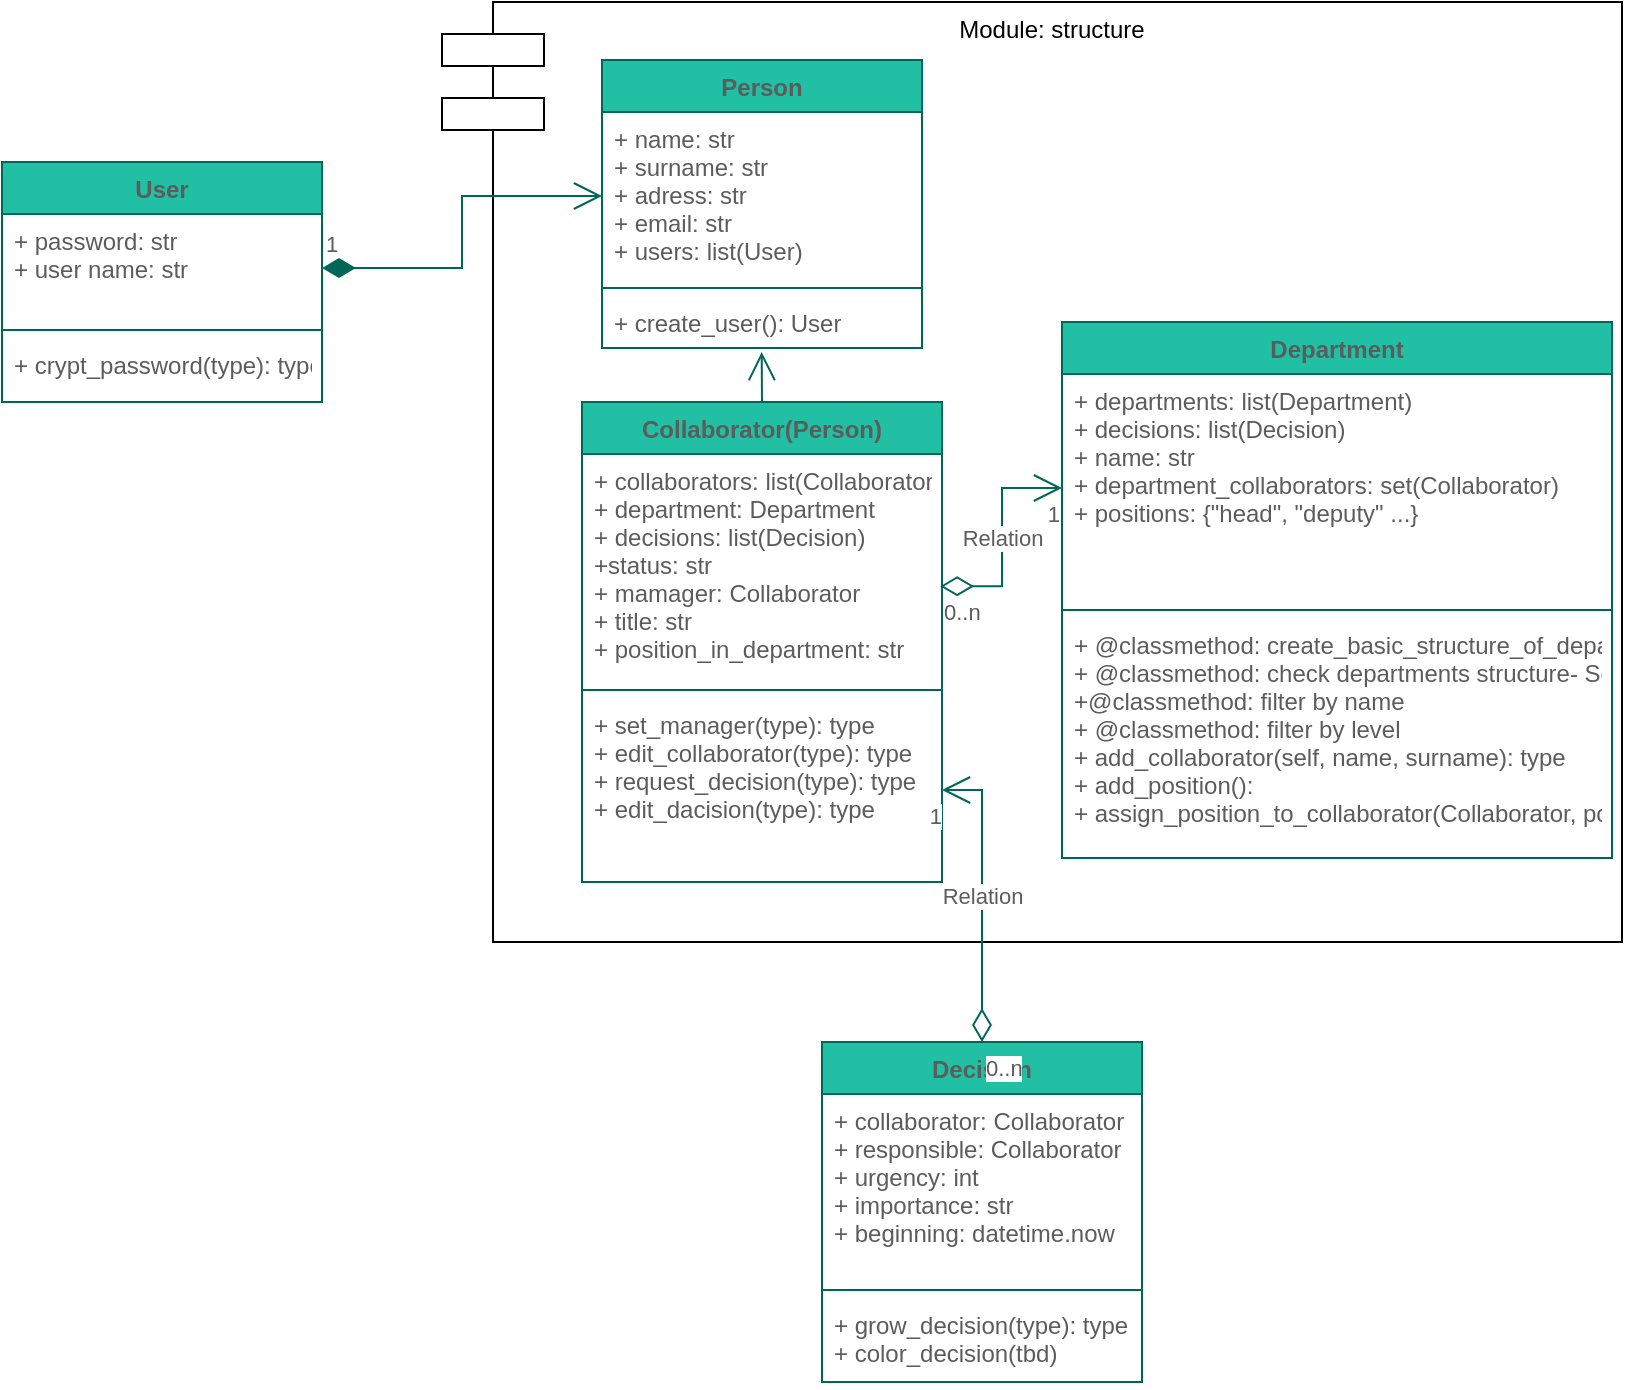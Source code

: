 <mxfile version="15.8.6" type="github">
  <diagram name="Page-1" id="c4acf3e9-155e-7222-9cf6-157b1a14988f">
    <mxGraphModel dx="782" dy="436" grid="1" gridSize="10" guides="1" tooltips="1" connect="1" arrows="1" fold="1" page="1" pageScale="1" pageWidth="850" pageHeight="1100" math="0" shadow="0">
      <root>
        <mxCell id="0" />
        <mxCell id="1" parent="0" />
        <mxCell id="AVpuDJnW2xRjr6oXpXxj-5" value="Module: structure" style="shape=module;align=left;spacingLeft=20;align=center;verticalAlign=top;jettyWidth=51;jettyHeight=16;" parent="1" vertex="1">
          <mxGeometry x="250" y="40" width="590" height="470" as="geometry" />
        </mxCell>
        <mxCell id="4dG-tuDiHKRdlWogkMYx-1" value="Collaborator(Person)" style="swimlane;fontStyle=1;align=center;verticalAlign=top;childLayout=stackLayout;horizontal=1;startSize=26;horizontalStack=0;resizeParent=1;resizeParentMax=0;resizeLast=0;collapsible=1;marginBottom=0;fillColor=#21C0A5;strokeColor=#006658;fontColor=#5C5C5C;" parent="1" vertex="1">
          <mxGeometry x="320" y="240" width="180" height="240" as="geometry" />
        </mxCell>
        <mxCell id="4dG-tuDiHKRdlWogkMYx-2" value="+ collaborators: list(Collaborator)&#xa;+ department: Department&#xa;+ decisions: list(Decision)&#xa;+status: str&#xa;+ mamager: Collaborator&#xa;+ title: str&#xa;+ position_in_department: str&#xa;&#xa;&#xa;" style="text;strokeColor=none;fillColor=none;align=left;verticalAlign=top;spacingLeft=4;spacingRight=4;overflow=hidden;rotatable=0;points=[[0,0.5],[1,0.5]];portConstraint=eastwest;fontColor=#5C5C5C;" parent="4dG-tuDiHKRdlWogkMYx-1" vertex="1">
          <mxGeometry y="26" width="180" height="114" as="geometry" />
        </mxCell>
        <mxCell id="4dG-tuDiHKRdlWogkMYx-3" value="" style="line;strokeWidth=1;fillColor=none;align=left;verticalAlign=middle;spacingTop=-1;spacingLeft=3;spacingRight=3;rotatable=0;labelPosition=right;points=[];portConstraint=eastwest;strokeColor=#006658;fontColor=#5C5C5C;" parent="4dG-tuDiHKRdlWogkMYx-1" vertex="1">
          <mxGeometry y="140" width="180" height="8" as="geometry" />
        </mxCell>
        <mxCell id="4dG-tuDiHKRdlWogkMYx-4" value="+ set_manager(type): type&#xa;+ edit_collaborator(type): type&#xa;+ request_decision(type): type&#xa;+ edit_dacision(type): type" style="text;strokeColor=none;fillColor=none;align=left;verticalAlign=top;spacingLeft=4;spacingRight=4;overflow=hidden;rotatable=0;points=[[0,0.5],[1,0.5]];portConstraint=eastwest;fontColor=#5C5C5C;" parent="4dG-tuDiHKRdlWogkMYx-1" vertex="1">
          <mxGeometry y="148" width="180" height="92" as="geometry" />
        </mxCell>
        <mxCell id="4dG-tuDiHKRdlWogkMYx-6" value="Department" style="swimlane;fontStyle=1;align=center;verticalAlign=top;childLayout=stackLayout;horizontal=1;startSize=26;horizontalStack=0;resizeParent=1;resizeParentMax=0;resizeLast=0;collapsible=1;marginBottom=0;fillColor=#21C0A5;strokeColor=#006658;fontColor=#5C5C5C;" parent="1" vertex="1">
          <mxGeometry x="560" y="200" width="275" height="268" as="geometry" />
        </mxCell>
        <mxCell id="4dG-tuDiHKRdlWogkMYx-7" value="+ departments: list(Department)&#xa;+ decisions: list(Decision)&#xa;+ name: str&#xa;+ department_collaborators: set(Collaborator)&#xa;+ positions: {&quot;head&quot;, &quot;deputy&quot; ...}&#xa;&#xa;&#xa;" style="text;strokeColor=none;fillColor=none;align=left;verticalAlign=top;spacingLeft=4;spacingRight=4;overflow=hidden;rotatable=0;points=[[0,0.5],[1,0.5]];portConstraint=eastwest;fontColor=#5C5C5C;" parent="4dG-tuDiHKRdlWogkMYx-6" vertex="1">
          <mxGeometry y="26" width="275" height="114" as="geometry" />
        </mxCell>
        <mxCell id="4dG-tuDiHKRdlWogkMYx-8" value="" style="line;strokeWidth=1;fillColor=none;align=left;verticalAlign=middle;spacingTop=-1;spacingLeft=3;spacingRight=3;rotatable=0;labelPosition=right;points=[];portConstraint=eastwest;strokeColor=#006658;fontColor=#5C5C5C;" parent="4dG-tuDiHKRdlWogkMYx-6" vertex="1">
          <mxGeometry y="140" width="275" height="8" as="geometry" />
        </mxCell>
        <mxCell id="4dG-tuDiHKRdlWogkMYx-9" value="+ @classmethod: create_basic_structure_of_departments&#xa;+ @classmethod: check departments structure- Sets levels from top&#xa;+@classmethod: filter by name&#xa;+ @classmethod: filter by level&#xa;+ add_collaborator(self, name, surname): type&#xa;+ add_position():&#xa;+ assign_position_to_collaborator(Collaborator, position)" style="text;strokeColor=none;fillColor=none;align=left;verticalAlign=top;spacingLeft=4;spacingRight=4;overflow=hidden;rotatable=0;points=[[0,0.5],[1,0.5]];portConstraint=eastwest;fontColor=#5C5C5C;" parent="4dG-tuDiHKRdlWogkMYx-6" vertex="1">
          <mxGeometry y="148" width="275" height="120" as="geometry" />
        </mxCell>
        <mxCell id="4dG-tuDiHKRdlWogkMYx-12" value="Person" style="swimlane;fontStyle=1;align=center;verticalAlign=top;childLayout=stackLayout;horizontal=1;startSize=26;horizontalStack=0;resizeParent=1;resizeParentMax=0;resizeLast=0;collapsible=1;marginBottom=0;fillColor=#21C0A5;strokeColor=#006658;fontColor=#5C5C5C;" parent="1" vertex="1">
          <mxGeometry x="330" y="69" width="160" height="144" as="geometry" />
        </mxCell>
        <mxCell id="4dG-tuDiHKRdlWogkMYx-13" value="+ name: str&#xa;+ surname: str&#xa;+ adress: str&#xa;+ email: str&#xa;+ users: list(User)&#xa;" style="text;strokeColor=none;fillColor=none;align=left;verticalAlign=top;spacingLeft=4;spacingRight=4;overflow=hidden;rotatable=0;points=[[0,0.5],[1,0.5]];portConstraint=eastwest;fontColor=#5C5C5C;" parent="4dG-tuDiHKRdlWogkMYx-12" vertex="1">
          <mxGeometry y="26" width="160" height="84" as="geometry" />
        </mxCell>
        <mxCell id="4dG-tuDiHKRdlWogkMYx-14" value="" style="line;strokeWidth=1;fillColor=none;align=left;verticalAlign=middle;spacingTop=-1;spacingLeft=3;spacingRight=3;rotatable=0;labelPosition=right;points=[];portConstraint=eastwest;strokeColor=#006658;fontColor=#5C5C5C;" parent="4dG-tuDiHKRdlWogkMYx-12" vertex="1">
          <mxGeometry y="110" width="160" height="8" as="geometry" />
        </mxCell>
        <mxCell id="4dG-tuDiHKRdlWogkMYx-15" value="+ create_user(): User" style="text;strokeColor=none;fillColor=none;align=left;verticalAlign=top;spacingLeft=4;spacingRight=4;overflow=hidden;rotatable=0;points=[[0,0.5],[1,0.5]];portConstraint=eastwest;fontColor=#5C5C5C;" parent="4dG-tuDiHKRdlWogkMYx-12" vertex="1">
          <mxGeometry y="118" width="160" height="26" as="geometry" />
        </mxCell>
        <mxCell id="4dG-tuDiHKRdlWogkMYx-16" value="" style="endArrow=open;endFill=1;endSize=12;html=1;rounded=0;entryX=0.499;entryY=1.078;entryDx=0;entryDy=0;entryPerimeter=0;exitX=0.5;exitY=0;exitDx=0;exitDy=0;strokeColor=#006658;fontColor=#5C5C5C;" parent="1" source="4dG-tuDiHKRdlWogkMYx-1" target="4dG-tuDiHKRdlWogkMYx-15" edge="1">
          <mxGeometry width="160" relative="1" as="geometry">
            <mxPoint x="310" y="230" as="sourcePoint" />
            <mxPoint x="470" y="270" as="targetPoint" />
          </mxGeometry>
        </mxCell>
        <mxCell id="4dG-tuDiHKRdlWogkMYx-17" value="Decision" style="swimlane;fontStyle=1;align=center;verticalAlign=top;childLayout=stackLayout;horizontal=1;startSize=26;horizontalStack=0;resizeParent=1;resizeParentMax=0;resizeLast=0;collapsible=1;marginBottom=0;fillColor=#21C0A5;strokeColor=#006658;fontColor=#5C5C5C;" parent="1" vertex="1">
          <mxGeometry x="440" y="560" width="160" height="170" as="geometry" />
        </mxCell>
        <mxCell id="4dG-tuDiHKRdlWogkMYx-18" value="+ collaborator: Collaborator&#xa;+ responsible: Collaborator&#xa;+ urgency: int&#xa;+ importance: str&#xa;+ beginning: datetime.now" style="text;strokeColor=none;fillColor=none;align=left;verticalAlign=top;spacingLeft=4;spacingRight=4;overflow=hidden;rotatable=0;points=[[0,0.5],[1,0.5]];portConstraint=eastwest;fontColor=#5C5C5C;" parent="4dG-tuDiHKRdlWogkMYx-17" vertex="1">
          <mxGeometry y="26" width="160" height="94" as="geometry" />
        </mxCell>
        <mxCell id="4dG-tuDiHKRdlWogkMYx-19" value="" style="line;strokeWidth=1;fillColor=none;align=left;verticalAlign=middle;spacingTop=-1;spacingLeft=3;spacingRight=3;rotatable=0;labelPosition=right;points=[];portConstraint=eastwest;strokeColor=#006658;fontColor=#5C5C5C;" parent="4dG-tuDiHKRdlWogkMYx-17" vertex="1">
          <mxGeometry y="120" width="160" height="8" as="geometry" />
        </mxCell>
        <mxCell id="4dG-tuDiHKRdlWogkMYx-20" value="+ grow_decision(type): type&#xa;+ color_decision(tbd)" style="text;strokeColor=none;fillColor=none;align=left;verticalAlign=top;spacingLeft=4;spacingRight=4;overflow=hidden;rotatable=0;points=[[0,0.5],[1,0.5]];portConstraint=eastwest;fontColor=#5C5C5C;" parent="4dG-tuDiHKRdlWogkMYx-17" vertex="1">
          <mxGeometry y="128" width="160" height="42" as="geometry" />
        </mxCell>
        <mxCell id="4dG-tuDiHKRdlWogkMYx-21" value="Relation" style="endArrow=open;html=1;endSize=12;startArrow=diamondThin;startSize=14;startFill=0;edgeStyle=orthogonalEdgeStyle;rounded=0;exitX=0.995;exitY=0.58;exitDx=0;exitDy=0;exitPerimeter=0;strokeColor=#006658;fontColor=#5C5C5C;" parent="1" source="4dG-tuDiHKRdlWogkMYx-2" target="4dG-tuDiHKRdlWogkMYx-7" edge="1">
          <mxGeometry relative="1" as="geometry">
            <mxPoint x="440" y="313" as="sourcePoint" />
            <mxPoint x="470" y="390" as="targetPoint" />
          </mxGeometry>
        </mxCell>
        <mxCell id="4dG-tuDiHKRdlWogkMYx-22" value="0..n" style="edgeLabel;resizable=0;html=1;align=left;verticalAlign=top;fontColor=#5C5C5C;" parent="4dG-tuDiHKRdlWogkMYx-21" connectable="0" vertex="1">
          <mxGeometry x="-1" relative="1" as="geometry" />
        </mxCell>
        <mxCell id="4dG-tuDiHKRdlWogkMYx-23" value="1" style="edgeLabel;resizable=0;html=1;align=right;verticalAlign=top;fontColor=#5C5C5C;" parent="4dG-tuDiHKRdlWogkMYx-21" connectable="0" vertex="1">
          <mxGeometry x="1" relative="1" as="geometry" />
        </mxCell>
        <mxCell id="4dG-tuDiHKRdlWogkMYx-30" value="Relation" style="endArrow=open;html=1;endSize=12;startArrow=diamondThin;startSize=14;startFill=0;edgeStyle=orthogonalEdgeStyle;rounded=0;exitX=0.5;exitY=0;exitDx=0;exitDy=0;entryX=1;entryY=0.5;entryDx=0;entryDy=0;strokeColor=#006658;fontColor=#5C5C5C;" parent="1" source="4dG-tuDiHKRdlWogkMYx-17" target="4dG-tuDiHKRdlWogkMYx-4" edge="1">
          <mxGeometry relative="1" as="geometry">
            <mxPoint x="160" y="540" as="sourcePoint" />
            <mxPoint x="315" y="490" as="targetPoint" />
          </mxGeometry>
        </mxCell>
        <mxCell id="4dG-tuDiHKRdlWogkMYx-31" value="0..n" style="edgeLabel;resizable=0;html=1;align=left;verticalAlign=top;fontColor=#5C5C5C;" parent="4dG-tuDiHKRdlWogkMYx-30" connectable="0" vertex="1">
          <mxGeometry x="-1" relative="1" as="geometry" />
        </mxCell>
        <mxCell id="4dG-tuDiHKRdlWogkMYx-32" value="1" style="edgeLabel;resizable=0;html=1;align=right;verticalAlign=top;fontColor=#5C5C5C;" parent="4dG-tuDiHKRdlWogkMYx-30" connectable="0" vertex="1">
          <mxGeometry x="1" relative="1" as="geometry" />
        </mxCell>
        <mxCell id="4dG-tuDiHKRdlWogkMYx-33" value="User" style="swimlane;fontStyle=1;align=center;verticalAlign=top;childLayout=stackLayout;horizontal=1;startSize=26;horizontalStack=0;resizeParent=1;resizeParentMax=0;resizeLast=0;collapsible=1;marginBottom=0;fillColor=#21C0A5;strokeColor=#006658;fontColor=#5C5C5C;" parent="1" vertex="1">
          <mxGeometry x="30" y="120" width="160" height="120" as="geometry" />
        </mxCell>
        <mxCell id="4dG-tuDiHKRdlWogkMYx-34" value="+ password: str&#xa;+ user name: str" style="text;strokeColor=none;fillColor=none;align=left;verticalAlign=top;spacingLeft=4;spacingRight=4;overflow=hidden;rotatable=0;points=[[0,0.5],[1,0.5]];portConstraint=eastwest;fontColor=#5C5C5C;" parent="4dG-tuDiHKRdlWogkMYx-33" vertex="1">
          <mxGeometry y="26" width="160" height="54" as="geometry" />
        </mxCell>
        <mxCell id="4dG-tuDiHKRdlWogkMYx-35" value="" style="line;strokeWidth=1;fillColor=none;align=left;verticalAlign=middle;spacingTop=-1;spacingLeft=3;spacingRight=3;rotatable=0;labelPosition=right;points=[];portConstraint=eastwest;strokeColor=#006658;fontColor=#5C5C5C;" parent="4dG-tuDiHKRdlWogkMYx-33" vertex="1">
          <mxGeometry y="80" width="160" height="8" as="geometry" />
        </mxCell>
        <mxCell id="4dG-tuDiHKRdlWogkMYx-36" value="+ crypt_password(type): type" style="text;strokeColor=none;fillColor=none;align=left;verticalAlign=top;spacingLeft=4;spacingRight=4;overflow=hidden;rotatable=0;points=[[0,0.5],[1,0.5]];portConstraint=eastwest;fontColor=#5C5C5C;" parent="4dG-tuDiHKRdlWogkMYx-33" vertex="1">
          <mxGeometry y="88" width="160" height="32" as="geometry" />
        </mxCell>
        <mxCell id="4dG-tuDiHKRdlWogkMYx-37" value="1" style="endArrow=open;html=1;endSize=12;startArrow=diamondThin;startSize=14;startFill=1;edgeStyle=orthogonalEdgeStyle;align=left;verticalAlign=bottom;rounded=0;entryX=0;entryY=0.5;entryDx=0;entryDy=0;exitX=1;exitY=0.5;exitDx=0;exitDy=0;strokeColor=#006658;fontColor=#5C5C5C;" parent="1" source="4dG-tuDiHKRdlWogkMYx-34" target="4dG-tuDiHKRdlWogkMYx-13" edge="1">
          <mxGeometry x="-1" y="3" relative="1" as="geometry">
            <mxPoint x="40" y="184" as="sourcePoint" />
            <mxPoint x="200" y="184" as="targetPoint" />
          </mxGeometry>
        </mxCell>
      </root>
    </mxGraphModel>
  </diagram>
</mxfile>
